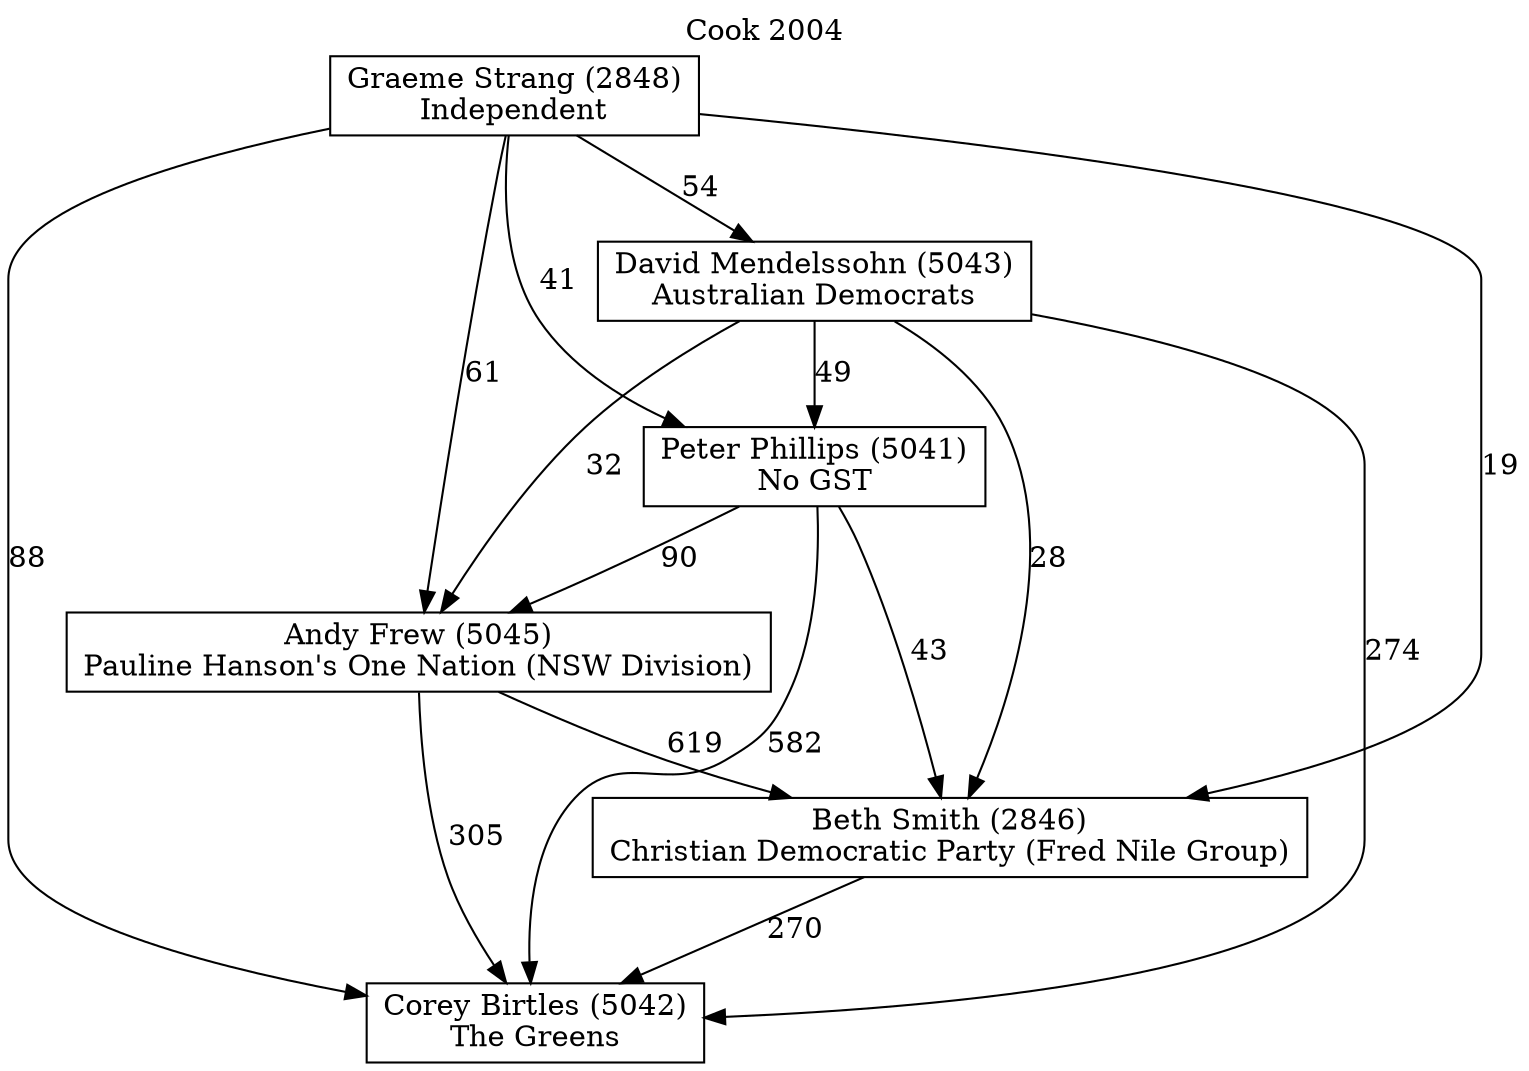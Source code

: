 // House preference flow
digraph "Corey Birtles (5042)_Cook_2004" {
	graph [label="Cook 2004" labelloc=t mclimit=10]
	node [shape=box]
	"Corey Birtles (5042)" [label="Corey Birtles (5042)
The Greens"]
	"Beth Smith (2846)" [label="Beth Smith (2846)
Christian Democratic Party (Fred Nile Group)"]
	"Andy Frew (5045)" [label="Andy Frew (5045)
Pauline Hanson's One Nation (NSW Division)"]
	"Peter Phillips (5041)" [label="Peter Phillips (5041)
No GST"]
	"David Mendelssohn (5043)" [label="David Mendelssohn (5043)
Australian Democrats"]
	"Graeme Strang (2848)" [label="Graeme Strang (2848)
Independent"]
	"Corey Birtles (5042)" [label="Corey Birtles (5042)
The Greens"]
	"Andy Frew (5045)" [label="Andy Frew (5045)
Pauline Hanson's One Nation (NSW Division)"]
	"Peter Phillips (5041)" [label="Peter Phillips (5041)
No GST"]
	"David Mendelssohn (5043)" [label="David Mendelssohn (5043)
Australian Democrats"]
	"Graeme Strang (2848)" [label="Graeme Strang (2848)
Independent"]
	"Corey Birtles (5042)" [label="Corey Birtles (5042)
The Greens"]
	"Peter Phillips (5041)" [label="Peter Phillips (5041)
No GST"]
	"David Mendelssohn (5043)" [label="David Mendelssohn (5043)
Australian Democrats"]
	"Graeme Strang (2848)" [label="Graeme Strang (2848)
Independent"]
	"Corey Birtles (5042)" [label="Corey Birtles (5042)
The Greens"]
	"David Mendelssohn (5043)" [label="David Mendelssohn (5043)
Australian Democrats"]
	"Graeme Strang (2848)" [label="Graeme Strang (2848)
Independent"]
	"Corey Birtles (5042)" [label="Corey Birtles (5042)
The Greens"]
	"Graeme Strang (2848)" [label="Graeme Strang (2848)
Independent"]
	"Graeme Strang (2848)" [label="Graeme Strang (2848)
Independent"]
	"David Mendelssohn (5043)" [label="David Mendelssohn (5043)
Australian Democrats"]
	"Graeme Strang (2848)" [label="Graeme Strang (2848)
Independent"]
	"Graeme Strang (2848)" [label="Graeme Strang (2848)
Independent"]
	"Peter Phillips (5041)" [label="Peter Phillips (5041)
No GST"]
	"David Mendelssohn (5043)" [label="David Mendelssohn (5043)
Australian Democrats"]
	"Graeme Strang (2848)" [label="Graeme Strang (2848)
Independent"]
	"Peter Phillips (5041)" [label="Peter Phillips (5041)
No GST"]
	"Graeme Strang (2848)" [label="Graeme Strang (2848)
Independent"]
	"Graeme Strang (2848)" [label="Graeme Strang (2848)
Independent"]
	"David Mendelssohn (5043)" [label="David Mendelssohn (5043)
Australian Democrats"]
	"Graeme Strang (2848)" [label="Graeme Strang (2848)
Independent"]
	"Graeme Strang (2848)" [label="Graeme Strang (2848)
Independent"]
	"Andy Frew (5045)" [label="Andy Frew (5045)
Pauline Hanson's One Nation (NSW Division)"]
	"Peter Phillips (5041)" [label="Peter Phillips (5041)
No GST"]
	"David Mendelssohn (5043)" [label="David Mendelssohn (5043)
Australian Democrats"]
	"Graeme Strang (2848)" [label="Graeme Strang (2848)
Independent"]
	"Andy Frew (5045)" [label="Andy Frew (5045)
Pauline Hanson's One Nation (NSW Division)"]
	"David Mendelssohn (5043)" [label="David Mendelssohn (5043)
Australian Democrats"]
	"Graeme Strang (2848)" [label="Graeme Strang (2848)
Independent"]
	"Andy Frew (5045)" [label="Andy Frew (5045)
Pauline Hanson's One Nation (NSW Division)"]
	"Graeme Strang (2848)" [label="Graeme Strang (2848)
Independent"]
	"Graeme Strang (2848)" [label="Graeme Strang (2848)
Independent"]
	"David Mendelssohn (5043)" [label="David Mendelssohn (5043)
Australian Democrats"]
	"Graeme Strang (2848)" [label="Graeme Strang (2848)
Independent"]
	"Graeme Strang (2848)" [label="Graeme Strang (2848)
Independent"]
	"Peter Phillips (5041)" [label="Peter Phillips (5041)
No GST"]
	"David Mendelssohn (5043)" [label="David Mendelssohn (5043)
Australian Democrats"]
	"Graeme Strang (2848)" [label="Graeme Strang (2848)
Independent"]
	"Peter Phillips (5041)" [label="Peter Phillips (5041)
No GST"]
	"Graeme Strang (2848)" [label="Graeme Strang (2848)
Independent"]
	"Graeme Strang (2848)" [label="Graeme Strang (2848)
Independent"]
	"David Mendelssohn (5043)" [label="David Mendelssohn (5043)
Australian Democrats"]
	"Graeme Strang (2848)" [label="Graeme Strang (2848)
Independent"]
	"Graeme Strang (2848)" [label="Graeme Strang (2848)
Independent"]
	"Beth Smith (2846)" [label="Beth Smith (2846)
Christian Democratic Party (Fred Nile Group)"]
	"Andy Frew (5045)" [label="Andy Frew (5045)
Pauline Hanson's One Nation (NSW Division)"]
	"Peter Phillips (5041)" [label="Peter Phillips (5041)
No GST"]
	"David Mendelssohn (5043)" [label="David Mendelssohn (5043)
Australian Democrats"]
	"Graeme Strang (2848)" [label="Graeme Strang (2848)
Independent"]
	"Beth Smith (2846)" [label="Beth Smith (2846)
Christian Democratic Party (Fred Nile Group)"]
	"Peter Phillips (5041)" [label="Peter Phillips (5041)
No GST"]
	"David Mendelssohn (5043)" [label="David Mendelssohn (5043)
Australian Democrats"]
	"Graeme Strang (2848)" [label="Graeme Strang (2848)
Independent"]
	"Beth Smith (2846)" [label="Beth Smith (2846)
Christian Democratic Party (Fred Nile Group)"]
	"David Mendelssohn (5043)" [label="David Mendelssohn (5043)
Australian Democrats"]
	"Graeme Strang (2848)" [label="Graeme Strang (2848)
Independent"]
	"Beth Smith (2846)" [label="Beth Smith (2846)
Christian Democratic Party (Fred Nile Group)"]
	"Graeme Strang (2848)" [label="Graeme Strang (2848)
Independent"]
	"Graeme Strang (2848)" [label="Graeme Strang (2848)
Independent"]
	"David Mendelssohn (5043)" [label="David Mendelssohn (5043)
Australian Democrats"]
	"Graeme Strang (2848)" [label="Graeme Strang (2848)
Independent"]
	"Graeme Strang (2848)" [label="Graeme Strang (2848)
Independent"]
	"Peter Phillips (5041)" [label="Peter Phillips (5041)
No GST"]
	"David Mendelssohn (5043)" [label="David Mendelssohn (5043)
Australian Democrats"]
	"Graeme Strang (2848)" [label="Graeme Strang (2848)
Independent"]
	"Peter Phillips (5041)" [label="Peter Phillips (5041)
No GST"]
	"Graeme Strang (2848)" [label="Graeme Strang (2848)
Independent"]
	"Graeme Strang (2848)" [label="Graeme Strang (2848)
Independent"]
	"David Mendelssohn (5043)" [label="David Mendelssohn (5043)
Australian Democrats"]
	"Graeme Strang (2848)" [label="Graeme Strang (2848)
Independent"]
	"Graeme Strang (2848)" [label="Graeme Strang (2848)
Independent"]
	"Andy Frew (5045)" [label="Andy Frew (5045)
Pauline Hanson's One Nation (NSW Division)"]
	"Peter Phillips (5041)" [label="Peter Phillips (5041)
No GST"]
	"David Mendelssohn (5043)" [label="David Mendelssohn (5043)
Australian Democrats"]
	"Graeme Strang (2848)" [label="Graeme Strang (2848)
Independent"]
	"Andy Frew (5045)" [label="Andy Frew (5045)
Pauline Hanson's One Nation (NSW Division)"]
	"David Mendelssohn (5043)" [label="David Mendelssohn (5043)
Australian Democrats"]
	"Graeme Strang (2848)" [label="Graeme Strang (2848)
Independent"]
	"Andy Frew (5045)" [label="Andy Frew (5045)
Pauline Hanson's One Nation (NSW Division)"]
	"Graeme Strang (2848)" [label="Graeme Strang (2848)
Independent"]
	"Graeme Strang (2848)" [label="Graeme Strang (2848)
Independent"]
	"David Mendelssohn (5043)" [label="David Mendelssohn (5043)
Australian Democrats"]
	"Graeme Strang (2848)" [label="Graeme Strang (2848)
Independent"]
	"Graeme Strang (2848)" [label="Graeme Strang (2848)
Independent"]
	"Peter Phillips (5041)" [label="Peter Phillips (5041)
No GST"]
	"David Mendelssohn (5043)" [label="David Mendelssohn (5043)
Australian Democrats"]
	"Graeme Strang (2848)" [label="Graeme Strang (2848)
Independent"]
	"Peter Phillips (5041)" [label="Peter Phillips (5041)
No GST"]
	"Graeme Strang (2848)" [label="Graeme Strang (2848)
Independent"]
	"Graeme Strang (2848)" [label="Graeme Strang (2848)
Independent"]
	"David Mendelssohn (5043)" [label="David Mendelssohn (5043)
Australian Democrats"]
	"Graeme Strang (2848)" [label="Graeme Strang (2848)
Independent"]
	"Graeme Strang (2848)" [label="Graeme Strang (2848)
Independent"]
	"Beth Smith (2846)" -> "Corey Birtles (5042)" [label=270]
	"Andy Frew (5045)" -> "Beth Smith (2846)" [label=619]
	"Peter Phillips (5041)" -> "Andy Frew (5045)" [label=90]
	"David Mendelssohn (5043)" -> "Peter Phillips (5041)" [label=49]
	"Graeme Strang (2848)" -> "David Mendelssohn (5043)" [label=54]
	"Andy Frew (5045)" -> "Corey Birtles (5042)" [label=305]
	"Peter Phillips (5041)" -> "Corey Birtles (5042)" [label=582]
	"David Mendelssohn (5043)" -> "Corey Birtles (5042)" [label=274]
	"Graeme Strang (2848)" -> "Corey Birtles (5042)" [label=88]
	"Graeme Strang (2848)" -> "Peter Phillips (5041)" [label=41]
	"David Mendelssohn (5043)" -> "Andy Frew (5045)" [label=32]
	"Graeme Strang (2848)" -> "Andy Frew (5045)" [label=61]
	"Peter Phillips (5041)" -> "Beth Smith (2846)" [label=43]
	"David Mendelssohn (5043)" -> "Beth Smith (2846)" [label=28]
	"Graeme Strang (2848)" -> "Beth Smith (2846)" [label=19]
}
